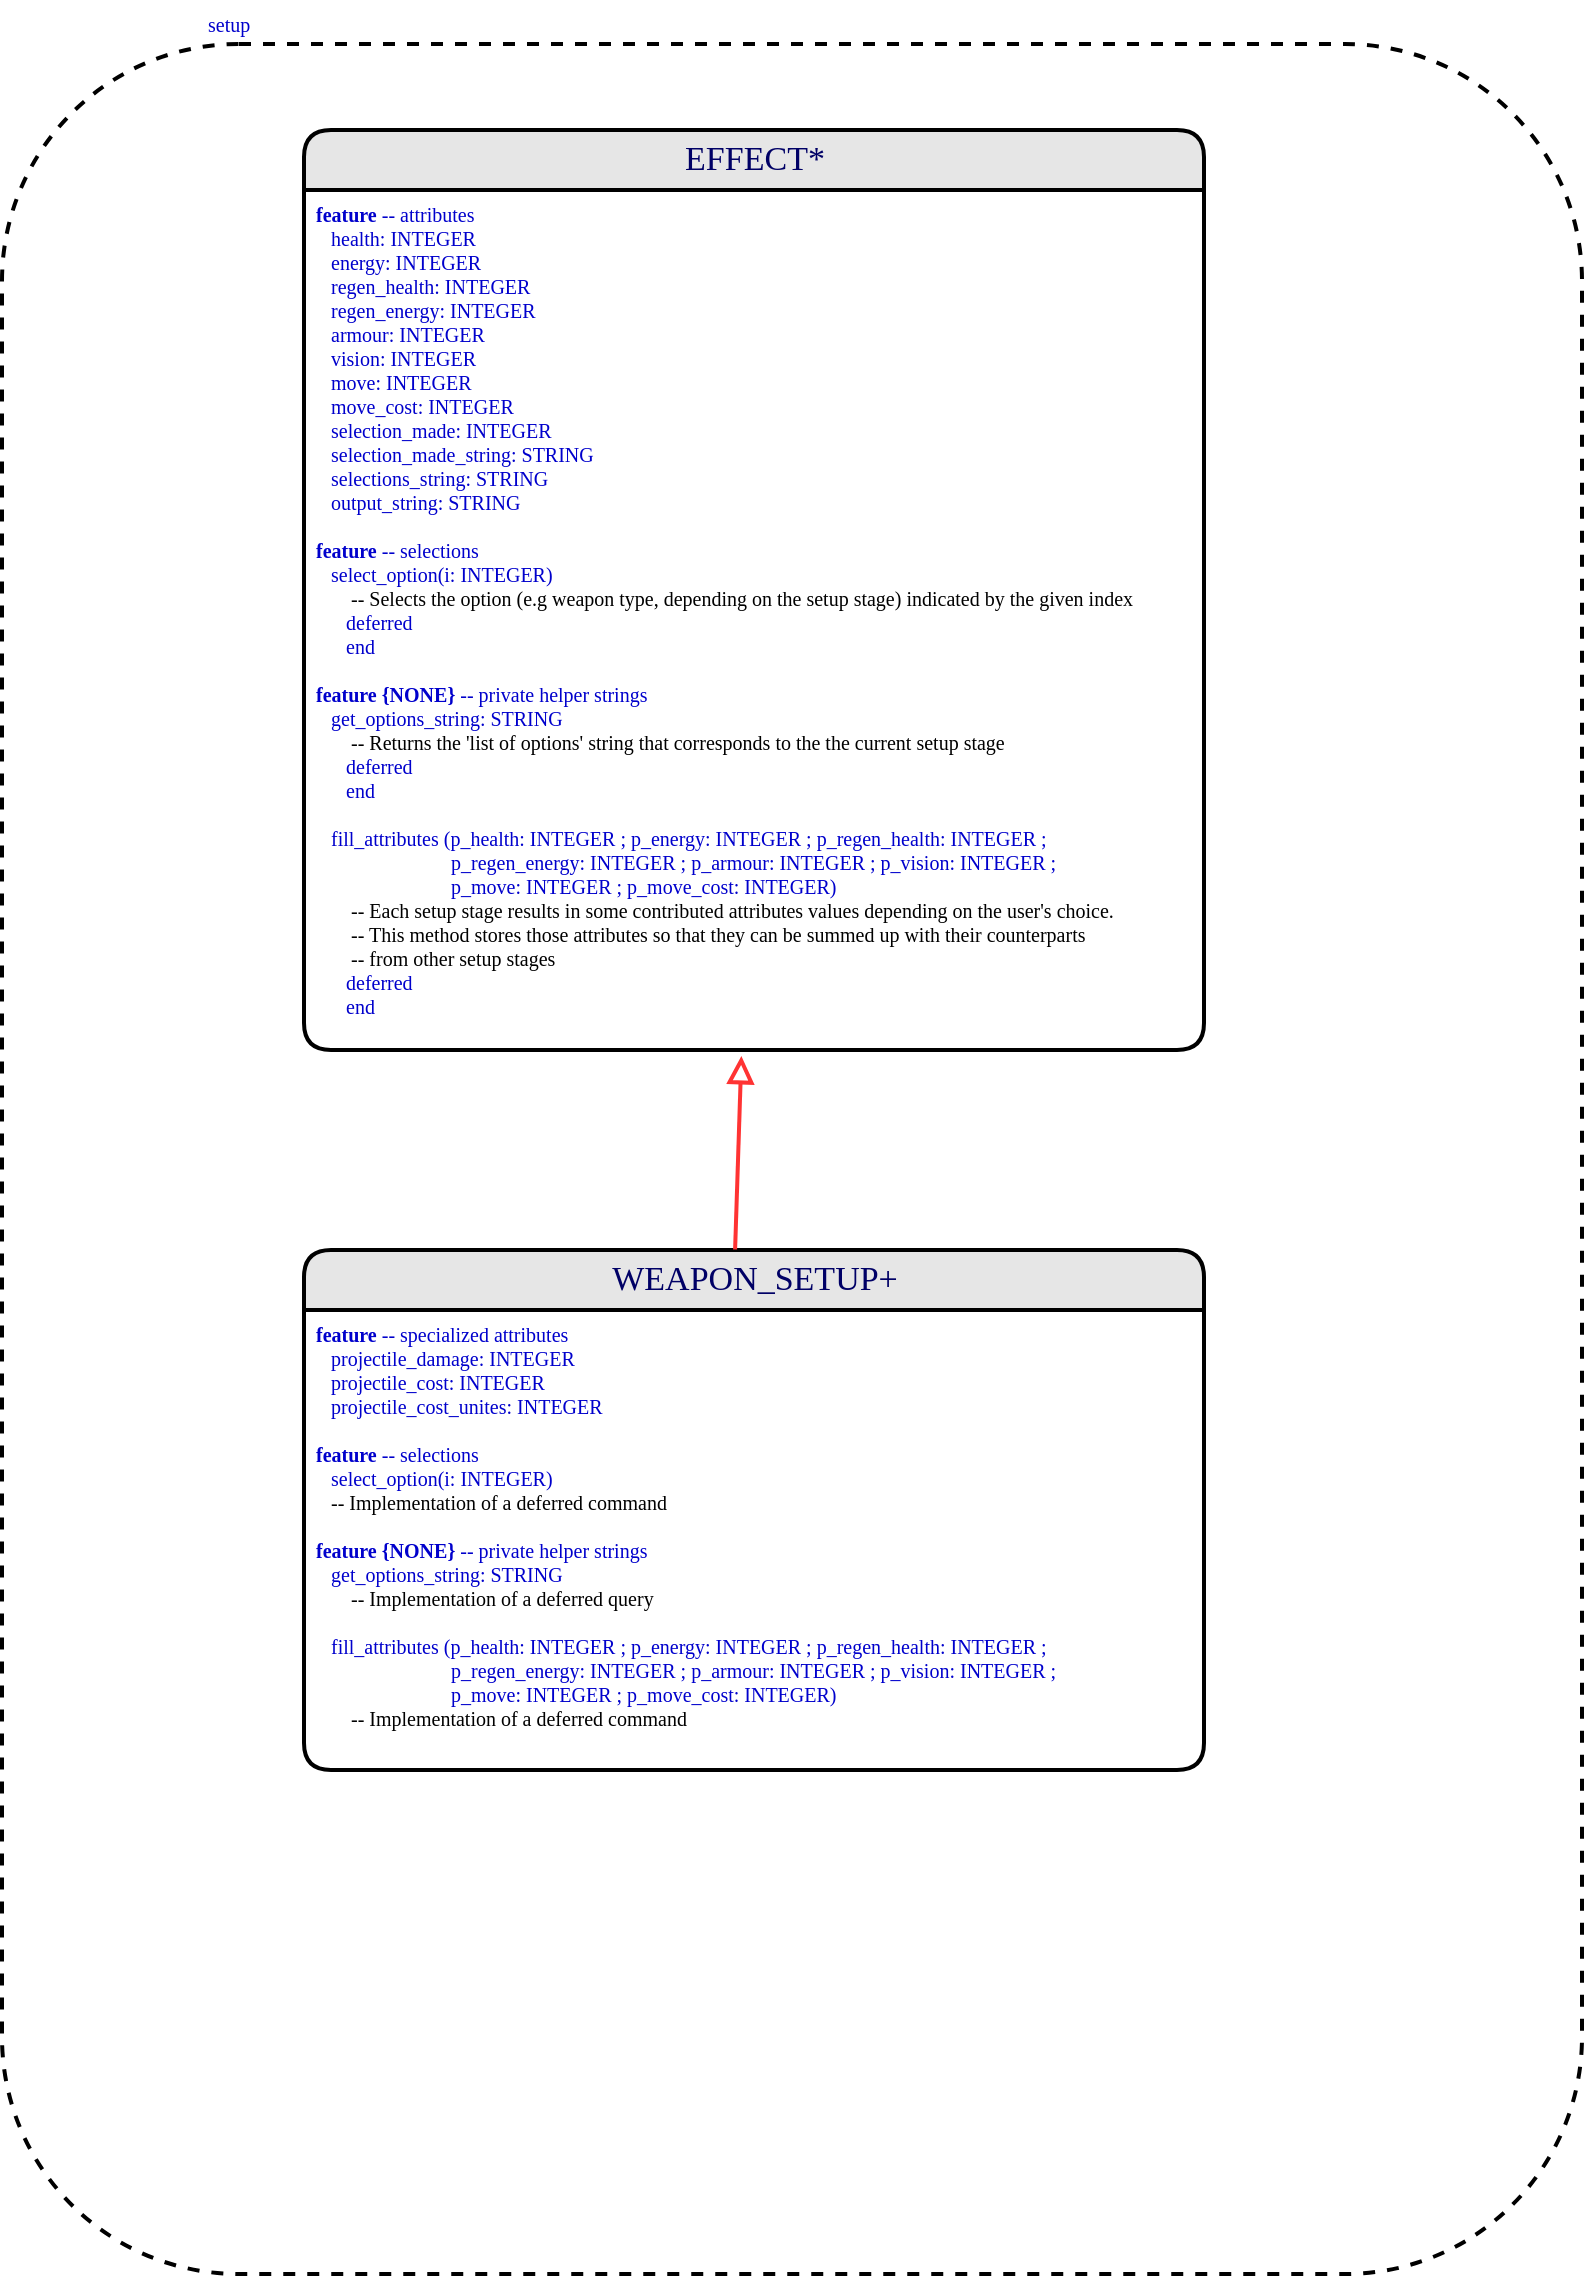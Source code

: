 <mxfile version="13.8.9-1" type="device"><diagram id="6X4kkBKgWPkyQ7VC9rn9" name="Page-1"><mxGraphModel dx="1129" dy="602" grid="1" gridSize="10" guides="1" tooltips="1" connect="1" arrows="1" fold="1" page="1" pageScale="1" pageWidth="827" pageHeight="1169" math="0" shadow="0"><root><mxCell id="0"/><mxCell id="1" parent="0"/><mxCell id="65lfxgfQV2U2nl646R-w-3" value="" style="rounded=1;whiteSpace=wrap;html=1;fontSize=10;dashed=1;strokeWidth=2;" vertex="1" parent="1"><mxGeometry x="19" y="27" width="790" height="1115" as="geometry"/></mxCell><mxCell id="65lfxgfQV2U2nl646R-w-4" value="&lt;font color=&quot;#0000cc&quot;&gt;setup&lt;/font&gt;" style="text;html=1;fontSize=10;fontFamily=Verdena;" vertex="1" parent="1"><mxGeometry x="120" y="5" width="32.33" height="25" as="geometry"/></mxCell><mxCell id="65lfxgfQV2U2nl646R-w-5" value="&lt;span style=&quot;color: rgb(0 , 0 , 102)&quot;&gt;EFFECT*&lt;/span&gt;" style="swimlane;html=1;childLayout=stackLayout;horizontal=1;startSize=30;horizontalStack=0;fillColor=#E6E6E6;fontColor=#000000;rounded=1;fontSize=17;fontStyle=0;strokeWidth=2;resizeParent=0;resizeLast=1;shadow=0;dashed=0;align=center;fontFamily=Verdena;" vertex="1" parent="1"><mxGeometry x="170" y="70" width="450" height="460" as="geometry"><mxRectangle x="50" y="300" width="130" height="30" as="alternateBounds"/></mxGeometry></mxCell><mxCell id="65lfxgfQV2U2nl646R-w-6" value="&lt;font color=&quot;#0000cc&quot;&gt;&lt;div&gt;&lt;b&gt;feature &lt;/b&gt;-- attributes&lt;/div&gt;&lt;div&gt;&lt;span&gt;&amp;nbsp; &amp;nbsp;health: INTEGER&lt;/span&gt;&lt;/div&gt;&lt;div&gt;&lt;span&gt;&lt;/span&gt;&amp;nbsp; &amp;nbsp;energy: INTEGER&lt;/div&gt;&lt;div&gt;&lt;span&gt;&lt;/span&gt;&amp;nbsp; &amp;nbsp;regen_health: INTEGER&lt;/div&gt;&lt;div&gt;&lt;span&gt;&lt;/span&gt;&amp;nbsp; &amp;nbsp;regen_energy: INTEGER&lt;/div&gt;&lt;div&gt;&lt;span&gt;&lt;/span&gt;&amp;nbsp; &amp;nbsp;armour: INTEGER&lt;/div&gt;&lt;div&gt;&lt;span&gt;&lt;/span&gt;&amp;nbsp; &amp;nbsp;vision: INTEGER&lt;/div&gt;&lt;div&gt;&lt;span&gt;&lt;/span&gt;&amp;nbsp; &amp;nbsp;move: INTEGER&lt;/div&gt;&lt;div&gt;&lt;span&gt;&lt;/span&gt;&amp;nbsp; &amp;nbsp;move_cost: INTEGER&lt;/div&gt;&lt;div&gt;&lt;span&gt;&amp;nbsp; &amp;nbsp;selection_made: INTEGER&lt;/span&gt;&lt;br&gt;&lt;/div&gt;&lt;div&gt;&lt;span&gt;&lt;/span&gt;&amp;nbsp; &amp;nbsp;selection_made_string: STRING&lt;/div&gt;&lt;div&gt;&lt;span&gt;&lt;/span&gt;&amp;nbsp; &amp;nbsp;selections_string: STRING&lt;/div&gt;&lt;div&gt;&lt;span&gt;&lt;/span&gt;&amp;nbsp; &amp;nbsp;output_string: STRING&lt;/div&gt;&lt;br&gt;&lt;/font&gt;&lt;div&gt;&lt;font color=&quot;#0000cc&quot;&gt;&lt;b&gt;feature &lt;/b&gt;-- selections&lt;/font&gt;&lt;/div&gt;&lt;div&gt;&lt;font color=&quot;#0000cc&quot;&gt;&amp;nbsp; &amp;nbsp;select_option(i: INTEGER)&lt;/font&gt;&lt;/div&gt;&lt;div&gt;&amp;nbsp; &amp;nbsp; &amp;nbsp; &amp;nbsp;-- Selects the option (e.g weapon type, depending on the setup stage) indicated by the given index&lt;font color=&quot;#0000cc&quot;&gt;&lt;br&gt;&lt;/font&gt;&lt;/div&gt;&lt;div&gt;&lt;span style=&quot;color: rgb(0 , 0 , 204)&quot;&gt;&amp;nbsp; &amp;nbsp; &amp;nbsp; deferred&lt;/span&gt;&lt;br&gt;&lt;/div&gt;&lt;div&gt;&lt;font color=&quot;#0000cc&quot;&gt;&amp;nbsp; &amp;nbsp; &amp;nbsp; end&lt;/font&gt;&lt;/div&gt;&lt;div&gt;&lt;font color=&quot;#0000cc&quot;&gt;&lt;b&gt;&lt;br&gt;&lt;/b&gt;&lt;/font&gt;&lt;/div&gt;&lt;div&gt;&lt;font color=&quot;#0000cc&quot;&gt;&lt;b&gt;feature {NONE} &lt;/b&gt;-- private helper strings&lt;/font&gt;&lt;/div&gt;&lt;div&gt;&lt;font color=&quot;#0000cc&quot;&gt;&amp;nbsp; &amp;nbsp;get_options_string: STRING&lt;/font&gt;&lt;/div&gt;&lt;font color=&quot;#0000cc&quot;&gt;&amp;nbsp; &amp;nbsp; &amp;nbsp;&amp;nbsp;&lt;/font&gt; -- Returns the 'list of options' string that corresponds to the the current setup stage&lt;div&gt;&lt;font color=&quot;#0000cc&quot;&gt;&lt;span&gt;&lt;/span&gt;&amp;nbsp; &amp;nbsp; &amp;nbsp; deferred&lt;/font&gt;&lt;/div&gt;&lt;div&gt;&lt;font color=&quot;#0000cc&quot;&gt;&amp;nbsp; &amp;nbsp; &amp;nbsp; end&lt;/font&gt;&lt;/div&gt;&lt;div&gt;&lt;font color=&quot;#0000cc&quot;&gt;&lt;br&gt;&lt;/font&gt;&lt;/div&gt;&lt;div&gt;&lt;div&gt;&lt;font color=&quot;#0000cc&quot;&gt;&amp;nbsp; &amp;nbsp;fill_attributes&amp;nbsp;&lt;/font&gt;&lt;span&gt;&lt;font color=&quot;#0000cc&quot;&gt;(p_health: INTEGER ; p_energy: INTEGER ; p_regen_health: INTEGER ;&amp;nbsp;&lt;/font&gt;&lt;/span&gt;&lt;/div&gt;&lt;div&gt;&lt;span&gt;&lt;font color=&quot;#0000cc&quot;&gt;&amp;nbsp; &amp;nbsp; &amp;nbsp; &amp;nbsp; &amp;nbsp; &amp;nbsp; &amp;nbsp; &amp;nbsp; &amp;nbsp; &amp;nbsp; &amp;nbsp; &amp;nbsp; &amp;nbsp; &amp;nbsp;p_regen_energy: INTEGER ;&amp;nbsp;&lt;/font&gt;&lt;/span&gt;&lt;span style=&quot;color: rgb(0 , 0 , 204)&quot;&gt;p_armour: INTEGER ; p_vision: INTEGER ;&amp;nbsp;&lt;/span&gt;&lt;/div&gt;&lt;div&gt;&lt;span style=&quot;color: rgb(0 , 0 , 204)&quot;&gt;&amp;nbsp; &amp;nbsp; &amp;nbsp; &amp;nbsp; &amp;nbsp; &amp;nbsp; &amp;nbsp; &amp;nbsp; &amp;nbsp; &amp;nbsp; &amp;nbsp; &amp;nbsp; &amp;nbsp; &amp;nbsp;p_move: INTEGER ; p_move_cost: INTEGER)&lt;/span&gt;&lt;/div&gt;&lt;font color=&quot;#0000cc&quot;&gt;&amp;nbsp; &amp;nbsp; &amp;nbsp;&amp;nbsp;&lt;/font&gt;&amp;nbsp;-- Each setup stage results in some contributed attributes values depending on the user's choice.&lt;/div&gt;&lt;div&gt;&amp;nbsp; &amp;nbsp; &amp;nbsp; &amp;nbsp;-- This method stores those attributes so that they can be summed up with their counterparts&lt;/div&gt;&lt;div&gt;&amp;nbsp; &amp;nbsp; &amp;nbsp; &amp;nbsp;-- from other setup stages&lt;br&gt;&lt;div&gt;&lt;font color=&quot;#0000cc&quot;&gt;&amp;nbsp; &amp;nbsp; &amp;nbsp; deferred&lt;/font&gt;&lt;/div&gt;&lt;div&gt;&lt;font color=&quot;#0000cc&quot;&gt;&amp;nbsp; &amp;nbsp; &amp;nbsp; end&lt;/font&gt;&lt;/div&gt;&lt;/div&gt;&lt;span style=&quot;color: rgb(0 , 0 , 102) ; font-size: 7px&quot;&gt;&lt;br&gt;&lt;/span&gt;" style="whiteSpace=wrap;html=1;align=left;strokeColor=none;fillColor=none;spacingLeft=4;fontSize=10;verticalAlign=top;resizable=0;rotatable=0;part=1;fontFamily=Verdena;" vertex="1" parent="65lfxgfQV2U2nl646R-w-5"><mxGeometry y="30" width="450" height="430" as="geometry"/></mxCell><mxCell id="65lfxgfQV2U2nl646R-w-9" value="&lt;font color=&quot;#000066&quot;&gt;WEAPON_SETUP+&lt;/font&gt;" style="swimlane;html=1;childLayout=stackLayout;horizontal=1;startSize=30;horizontalStack=0;fillColor=#E6E6E6;fontColor=#000000;rounded=1;fontSize=17;fontStyle=0;strokeWidth=2;resizeParent=0;resizeLast=1;shadow=0;dashed=0;align=center;fontFamily=Verdena;" vertex="1" parent="1"><mxGeometry x="170" y="630" width="450" height="260" as="geometry"><mxRectangle x="50" y="300" width="130" height="30" as="alternateBounds"/></mxGeometry></mxCell><mxCell id="65lfxgfQV2U2nl646R-w-10" value="&lt;font color=&quot;#0000cc&quot;&gt;&lt;div&gt;&lt;b&gt;feature &lt;/b&gt;-- specialized attributes&lt;/div&gt;&lt;div&gt;&lt;span&gt;&amp;nbsp; &amp;nbsp;projectile_damage: INTEGER&lt;/span&gt;&lt;/div&gt;&lt;div&gt;&lt;span&gt;&lt;/span&gt;&amp;nbsp; &amp;nbsp;projectile_cost: INTEGER&lt;/div&gt;&lt;div&gt;&lt;span&gt;&lt;/span&gt;&amp;nbsp; &amp;nbsp;projectile_cost_unites: INTEGER&lt;/div&gt;&lt;br&gt;&lt;/font&gt;&lt;div&gt;&lt;font color=&quot;#0000cc&quot;&gt;&lt;b&gt;feature &lt;/b&gt;-- selections&lt;/font&gt;&lt;/div&gt;&lt;div&gt;&lt;font color=&quot;#0000cc&quot;&gt;&amp;nbsp; &amp;nbsp;select_option(i: INTEGER)&lt;/font&gt;&lt;/div&gt;&lt;div&gt;&amp;nbsp; &amp;nbsp;-- Implementation of a deferred command&lt;/div&gt;&lt;div&gt;&lt;br&gt;&lt;/div&gt;&lt;div&gt;&lt;font color=&quot;#0000cc&quot;&gt;&lt;b&gt;feature {NONE} &lt;/b&gt;-- private helper strings&lt;/font&gt;&lt;/div&gt;&lt;div&gt;&lt;font color=&quot;#0000cc&quot;&gt;&amp;nbsp; &amp;nbsp;get_options_string: STRING&lt;/font&gt;&lt;/div&gt;&lt;div&gt;&lt;div&gt;&amp;nbsp; &amp;nbsp; &amp;nbsp; &amp;nbsp;-- Implementation of a deferred query&lt;/div&gt;&lt;/div&gt;&lt;div&gt;&lt;font color=&quot;#0000cc&quot;&gt;&lt;br&gt;&lt;/font&gt;&lt;/div&gt;&lt;div&gt;&lt;div&gt;&lt;font color=&quot;#0000cc&quot;&gt;&amp;nbsp; &amp;nbsp;fill_attributes&amp;nbsp;&lt;/font&gt;&lt;span&gt;&lt;font color=&quot;#0000cc&quot;&gt;(p_health: INTEGER ; p_energy: INTEGER ; p_regen_health: INTEGER ;&amp;nbsp;&lt;/font&gt;&lt;/span&gt;&lt;/div&gt;&lt;div&gt;&lt;span&gt;&lt;font color=&quot;#0000cc&quot;&gt;&amp;nbsp; &amp;nbsp; &amp;nbsp; &amp;nbsp; &amp;nbsp; &amp;nbsp; &amp;nbsp; &amp;nbsp; &amp;nbsp; &amp;nbsp; &amp;nbsp; &amp;nbsp; &amp;nbsp; &amp;nbsp;p_regen_energy: INTEGER ;&amp;nbsp;&lt;/font&gt;&lt;/span&gt;&lt;span style=&quot;color: rgb(0 , 0 , 204)&quot;&gt;p_armour: INTEGER ; p_vision: INTEGER ;&amp;nbsp;&lt;/span&gt;&lt;/div&gt;&lt;div&gt;&lt;span style=&quot;color: rgb(0 , 0 , 204)&quot;&gt;&amp;nbsp; &amp;nbsp; &amp;nbsp; &amp;nbsp; &amp;nbsp; &amp;nbsp; &amp;nbsp; &amp;nbsp; &amp;nbsp; &amp;nbsp; &amp;nbsp; &amp;nbsp; &amp;nbsp; &amp;nbsp;p_move: INTEGER ; p_move_cost: INTEGER)&lt;/span&gt;&lt;/div&gt;&lt;div&gt;&lt;div&gt;&amp;nbsp; &amp;nbsp; &amp;nbsp; &amp;nbsp;-- Implementation of a deferred command&lt;/div&gt;&lt;/div&gt;&lt;/div&gt;&lt;div&gt;&lt;/div&gt;&lt;span style=&quot;color: rgb(0 , 0 , 102) ; font-size: 7px&quot;&gt;&lt;br&gt;&lt;/span&gt;" style="whiteSpace=wrap;html=1;align=left;strokeColor=none;fillColor=none;spacingLeft=4;fontSize=10;verticalAlign=top;resizable=0;rotatable=0;part=1;fontFamily=Verdena;" vertex="1" parent="65lfxgfQV2U2nl646R-w-9"><mxGeometry y="30" width="450" height="230" as="geometry"/></mxCell><mxCell id="65lfxgfQV2U2nl646R-w-11" value="" style="endArrow=block;html=1;strokeColor=#FF3333;strokeWidth=2;endFill=0;endSize=9;exitX=0.479;exitY=-0.001;exitDx=0;exitDy=0;exitPerimeter=0;entryX=0.486;entryY=1.007;entryDx=0;entryDy=0;entryPerimeter=0;" edge="1" parent="1" source="65lfxgfQV2U2nl646R-w-9" target="65lfxgfQV2U2nl646R-w-6"><mxGeometry width="50" height="50" relative="1" as="geometry"><mxPoint x="470" y="490" as="sourcePoint"/><mxPoint x="470" y="430" as="targetPoint"/></mxGeometry></mxCell></root></mxGraphModel></diagram></mxfile>